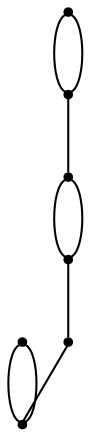 graph {
  node [shape=point,comment="{\"directed\":false,\"doi\":\"10.1007/3-540-46648-7_4\",\"figure\":\"? (5)\"}"]

  v0 [pos="999.1248579318647,904.0117421134328"]
  v1 [pos="932.8666017302049,1020.0315641911025"]
  v2 [pos="935.116855015376,957.770908548242"]
  v3 [pos="935.116855015376,1076.041151011815"]
  v4 [pos="867.8584827099605,1186.8100981709779"]
  v5 [pos="866.3582767612091,1128.800155337563"]
  v6 [pos="868.3585566583972,1241.8194592934688"]

  v0 -- v2 [id="-1",pos="999.1248579318647,904.0117421134328 1000.1250058287382,956.0206487033201 1000.1250058287382,956.0206487033201 1000.1250058287382,956.0206487033201 935.116855015376,957.770908548242 935.116855015376,957.770908548242 935.116855015376,957.770908548242"]
  v6 -- v4 [id="-2",pos="868.3585566583972,1241.8194592934688 799.0998567661171,1240.069231243127 799.0998567661171,1240.069231243127 799.0998567661171,1240.069231243127 799.0998567661171,1187.0601625441784 799.0998567661171,1187.0601625441784 799.0998567661171,1187.0601625441784 867.8584827099605,1186.8100981709779 867.8584827099605,1186.8100981709779 867.8584827099605,1186.8100981709779"]
  v5 -- v3 [id="-6",pos="866.3582767612091,1128.800155337563 935.116855015376,1128.050057601702 935.116855015376,1128.050057601702 935.116855015376,1128.050057601702 935.116855015376,1076.041151011815 935.116855015376,1076.041151011815 935.116855015376,1076.041151011815"]
  v5 -- v3 [id="-7",pos="866.3582767612091,1128.800155337563 866.1082397869908,1075.0409889027537 866.1082397869908,1075.0409889027537 866.1082397869908,1075.0409889027537 935.116855015376,1076.041151011815 935.116855015376,1076.041151011815 935.116855015376,1076.041151011815"]
  v6 -- v4 [id="-11",pos="868.3585566583972,1241.8194592934688 867.8584827099605,1186.8100981709779 867.8584827099605,1186.8100981709779 867.8584827099605,1186.8100981709779"]
  v4 -- v5 [id="-12",pos="867.8584827099605,1186.8100981709779 866.3582767612091,1128.800155337563 866.3582767612091,1128.800155337563 866.3582767612091,1128.800155337563"]
  v2 -- v0 [id="-16",pos="935.116855015376,957.770908548242 930.1162427034794,903.0115800043716 930.1162427034794,903.0115800043716 930.1162427034794,903.0115800043716 999.1248579318647,904.0117421134328 999.1248579318647,904.0117421134328 999.1248579318647,904.0117421134328"]
  v3 -- v1 [id="-20",pos="935.116855015376,1076.041151011815 932.8666017302049,1020.0315641911025 932.8666017302049,1020.0315641911025 932.8666017302049,1020.0315641911025"]
  v1 -- v2 [id="-21",pos="932.8666017302049,1020.0315641911025 935.116855015376,957.770908548242 935.116855015376,957.770908548242 935.116855015376,957.770908548242"]
}